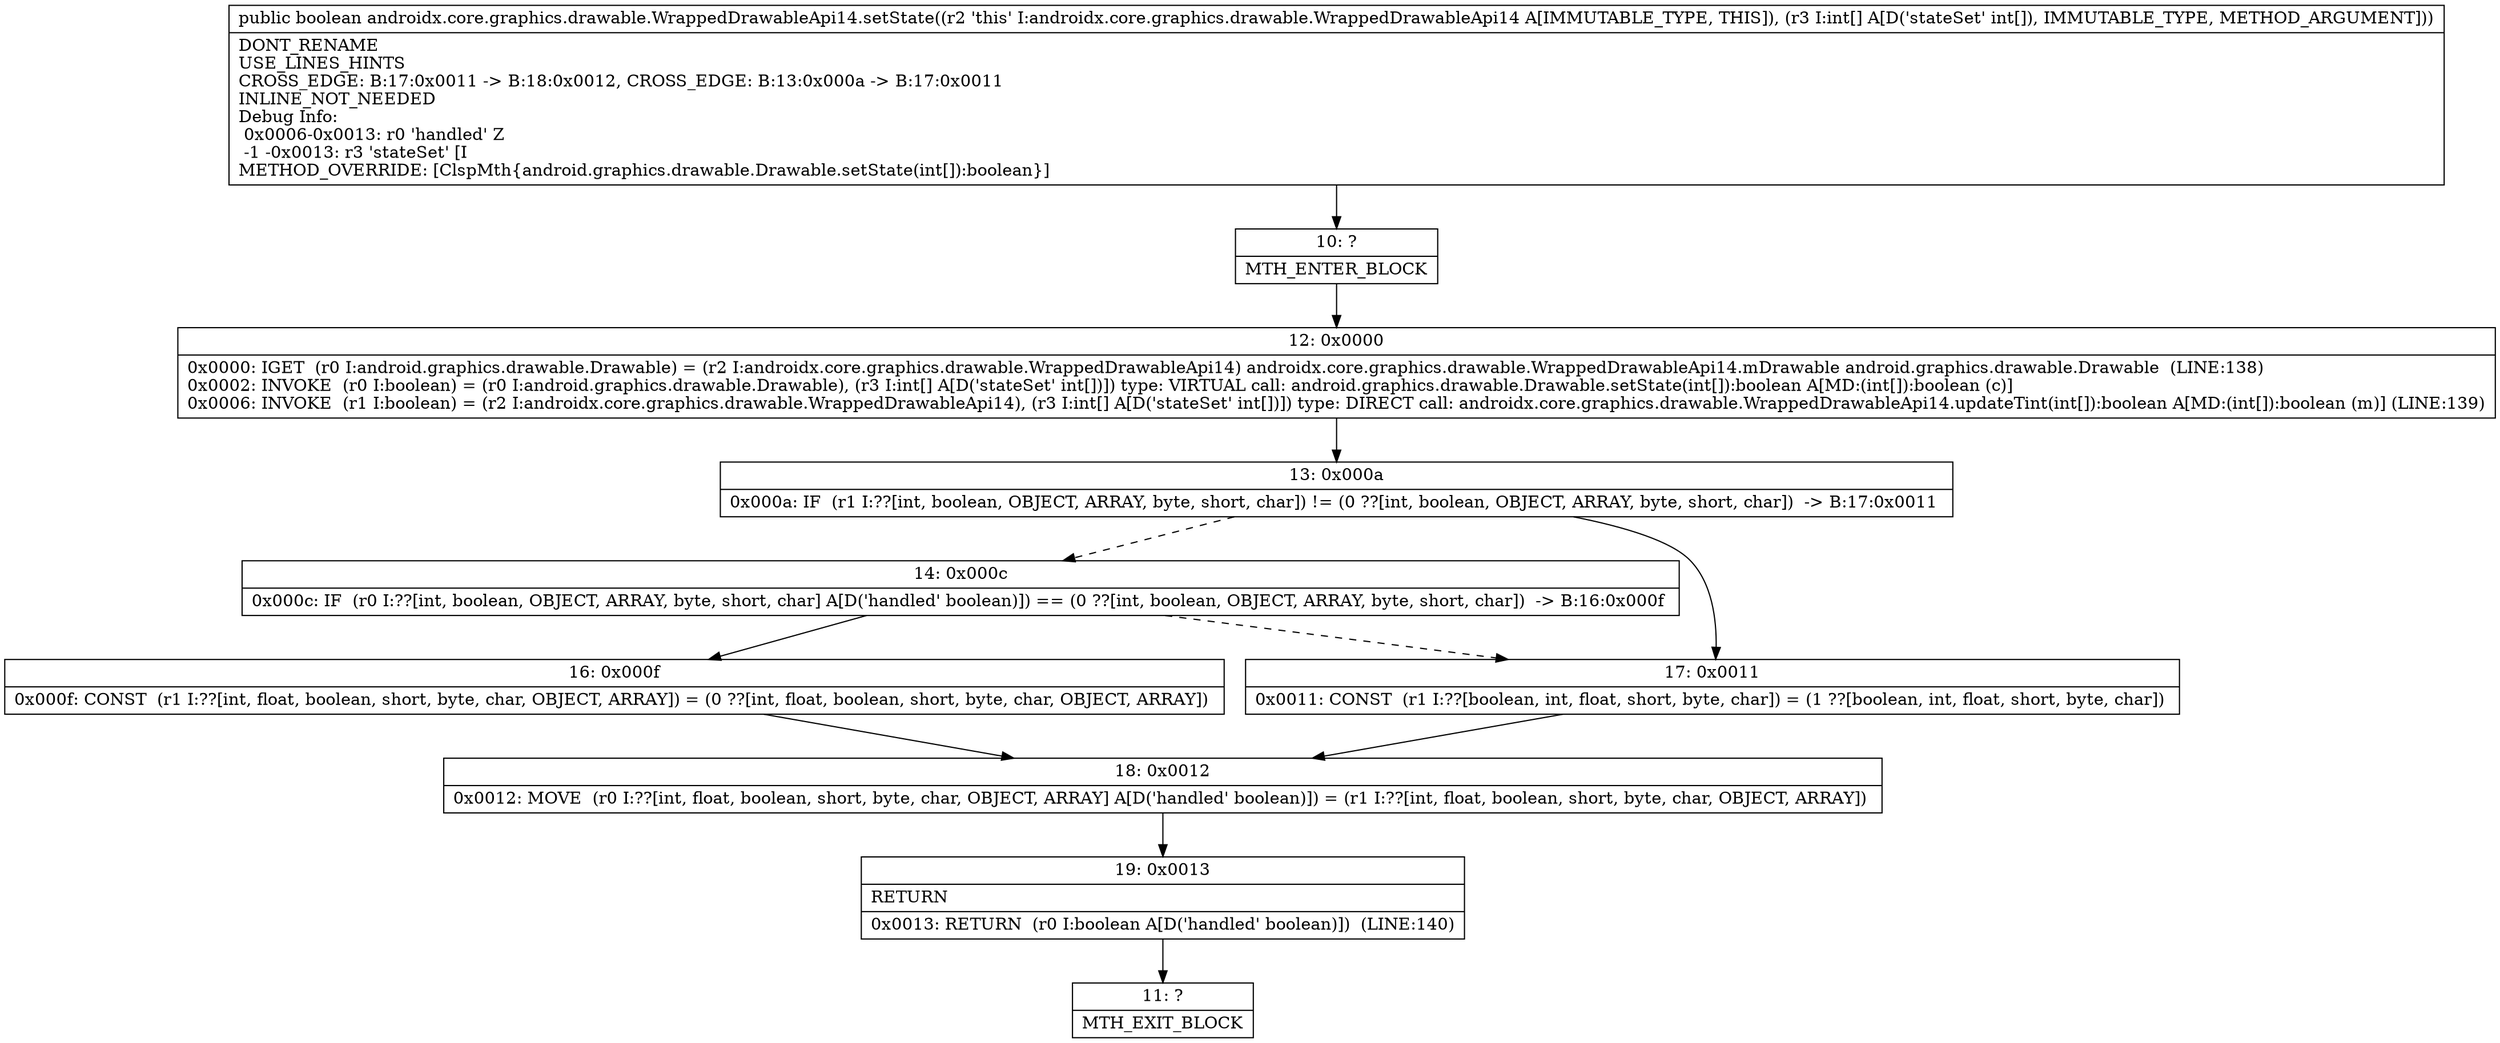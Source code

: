 digraph "CFG forandroidx.core.graphics.drawable.WrappedDrawableApi14.setState([I)Z" {
Node_10 [shape=record,label="{10\:\ ?|MTH_ENTER_BLOCK\l}"];
Node_12 [shape=record,label="{12\:\ 0x0000|0x0000: IGET  (r0 I:android.graphics.drawable.Drawable) = (r2 I:androidx.core.graphics.drawable.WrappedDrawableApi14) androidx.core.graphics.drawable.WrappedDrawableApi14.mDrawable android.graphics.drawable.Drawable  (LINE:138)\l0x0002: INVOKE  (r0 I:boolean) = (r0 I:android.graphics.drawable.Drawable), (r3 I:int[] A[D('stateSet' int[])]) type: VIRTUAL call: android.graphics.drawable.Drawable.setState(int[]):boolean A[MD:(int[]):boolean (c)]\l0x0006: INVOKE  (r1 I:boolean) = (r2 I:androidx.core.graphics.drawable.WrappedDrawableApi14), (r3 I:int[] A[D('stateSet' int[])]) type: DIRECT call: androidx.core.graphics.drawable.WrappedDrawableApi14.updateTint(int[]):boolean A[MD:(int[]):boolean (m)] (LINE:139)\l}"];
Node_13 [shape=record,label="{13\:\ 0x000a|0x000a: IF  (r1 I:??[int, boolean, OBJECT, ARRAY, byte, short, char]) != (0 ??[int, boolean, OBJECT, ARRAY, byte, short, char])  \-\> B:17:0x0011 \l}"];
Node_14 [shape=record,label="{14\:\ 0x000c|0x000c: IF  (r0 I:??[int, boolean, OBJECT, ARRAY, byte, short, char] A[D('handled' boolean)]) == (0 ??[int, boolean, OBJECT, ARRAY, byte, short, char])  \-\> B:16:0x000f \l}"];
Node_16 [shape=record,label="{16\:\ 0x000f|0x000f: CONST  (r1 I:??[int, float, boolean, short, byte, char, OBJECT, ARRAY]) = (0 ??[int, float, boolean, short, byte, char, OBJECT, ARRAY]) \l}"];
Node_18 [shape=record,label="{18\:\ 0x0012|0x0012: MOVE  (r0 I:??[int, float, boolean, short, byte, char, OBJECT, ARRAY] A[D('handled' boolean)]) = (r1 I:??[int, float, boolean, short, byte, char, OBJECT, ARRAY]) \l}"];
Node_19 [shape=record,label="{19\:\ 0x0013|RETURN\l|0x0013: RETURN  (r0 I:boolean A[D('handled' boolean)])  (LINE:140)\l}"];
Node_11 [shape=record,label="{11\:\ ?|MTH_EXIT_BLOCK\l}"];
Node_17 [shape=record,label="{17\:\ 0x0011|0x0011: CONST  (r1 I:??[boolean, int, float, short, byte, char]) = (1 ??[boolean, int, float, short, byte, char]) \l}"];
MethodNode[shape=record,label="{public boolean androidx.core.graphics.drawable.WrappedDrawableApi14.setState((r2 'this' I:androidx.core.graphics.drawable.WrappedDrawableApi14 A[IMMUTABLE_TYPE, THIS]), (r3 I:int[] A[D('stateSet' int[]), IMMUTABLE_TYPE, METHOD_ARGUMENT]))  | DONT_RENAME\lUSE_LINES_HINTS\lCROSS_EDGE: B:17:0x0011 \-\> B:18:0x0012, CROSS_EDGE: B:13:0x000a \-\> B:17:0x0011\lINLINE_NOT_NEEDED\lDebug Info:\l  0x0006\-0x0013: r0 'handled' Z\l  \-1 \-0x0013: r3 'stateSet' [I\lMETHOD_OVERRIDE: [ClspMth\{android.graphics.drawable.Drawable.setState(int[]):boolean\}]\l}"];
MethodNode -> Node_10;Node_10 -> Node_12;
Node_12 -> Node_13;
Node_13 -> Node_14[style=dashed];
Node_13 -> Node_17;
Node_14 -> Node_16;
Node_14 -> Node_17[style=dashed];
Node_16 -> Node_18;
Node_18 -> Node_19;
Node_19 -> Node_11;
Node_17 -> Node_18;
}

